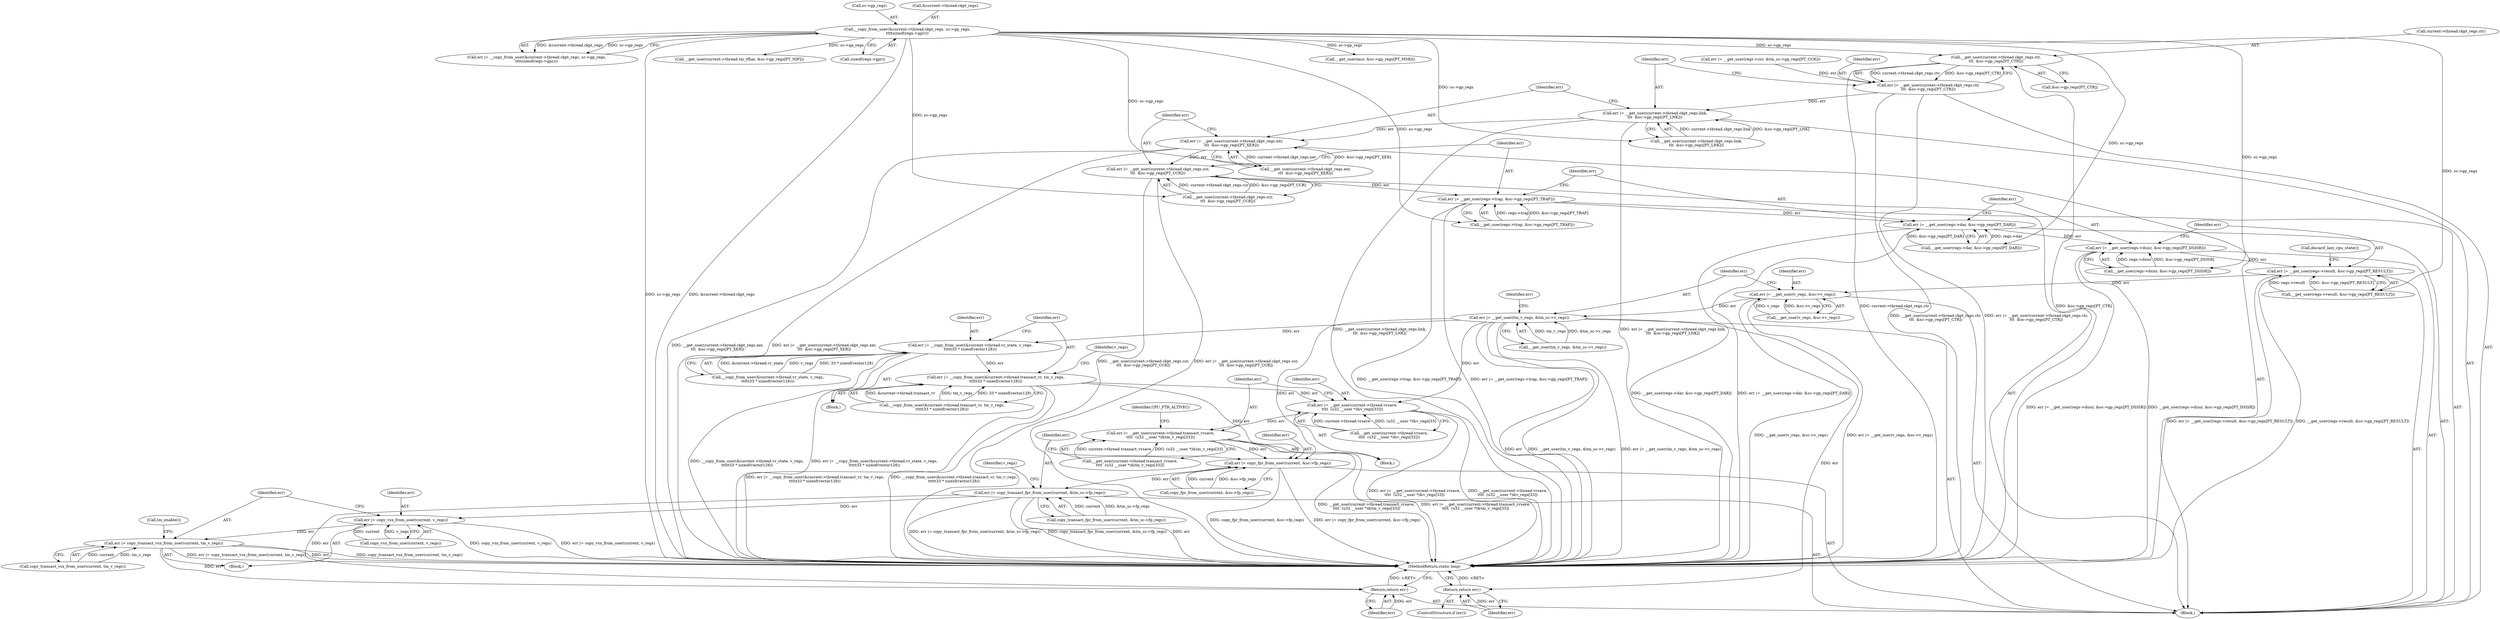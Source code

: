 digraph "0_linux_d2b9d2a5ad5ef04ff978c9923d19730cb05efd55_0@array" {
"1000277" [label="(Call,__get_user(current->thread.ckpt_regs.ctr,\n\t\t\t  &sc->gp_regs[PT_CTR]))"];
"1000145" [label="(Call,__copy_from_user(&current->thread.ckpt_regs, sc->gp_regs,\n\t\t\t\tsizeof(regs->gpr)))"];
"1000275" [label="(Call,err |= __get_user(current->thread.ckpt_regs.ctr,\n\t\t\t  &sc->gp_regs[PT_CTR]))"];
"1000291" [label="(Call,err |= __get_user(current->thread.ckpt_regs.link,\n\t\t\t  &sc->gp_regs[PT_LNK]))"];
"1000307" [label="(Call,err |= __get_user(current->thread.ckpt_regs.xer,\n\t\t\t  &sc->gp_regs[PT_XER]))"];
"1000323" [label="(Call,err |= __get_user(current->thread.ckpt_regs.ccr,\n\t\t\t  &sc->gp_regs[PT_CCR]))"];
"1000339" [label="(Call,err |= __get_user(regs->trap, &sc->gp_regs[PT_TRAP]))"];
"1000351" [label="(Call,err |= __get_user(regs->dar, &sc->gp_regs[PT_DAR]))"];
"1000363" [label="(Call,err |= __get_user(regs->dsisr, &sc->gp_regs[PT_DSISR]))"];
"1000375" [label="(Call,err |= __get_user(regs->result, &sc->gp_regs[PT_RESULT]))"];
"1000402" [label="(Call,err |= __get_user(v_regs, &sc->v_regs))"];
"1000410" [label="(Call,err |= __get_user(tm_v_regs, &tm_sc->v_regs))"];
"1000420" [label="(Return,return err;)"];
"1000465" [label="(Call,err |= __copy_from_user(&current->thread.vr_state, v_regs,\n\t\t\t\t\t33 * sizeof(vector128)))"];
"1000479" [label="(Call,err |= __copy_from_user(&current->thread.transact_vr, tm_v_regs,\n\t\t\t\t\t33 * sizeof(vector128)))"];
"1000534" [label="(Call,err |= __get_user(current->thread.vrsave,\n\t\t\t\t  (u32 __user *)&v_regs[33]))"];
"1000548" [label="(Call,err |= __get_user(current->thread.transact_vrsave,\n\t\t\t\t  (u32 __user *)&tm_v_regs[33]))"];
"1000588" [label="(Call,err |= copy_fpr_from_user(current, &sc->fp_regs))"];
"1000596" [label="(Call,err |= copy_transact_fpr_from_user(current, &tm_sc->fp_regs))"];
"1000619" [label="(Call,err |= copy_vsx_from_user(current, v_regs))"];
"1000624" [label="(Call,err |= copy_transact_vsx_from_user(current, tm_v_regs))"];
"1000717" [label="(Return,return err;)"];
"1000145" [label="(Call,__copy_from_user(&current->thread.ckpt_regs, sc->gp_regs,\n\t\t\t\tsizeof(regs->gpr)))"];
"1000376" [label="(Identifier,err)"];
"1000418" [label="(ControlStructure,if (err))"];
"1000421" [label="(Identifier,err)"];
"1000550" [label="(Call,__get_user(current->thread.transact_vrsave,\n\t\t\t\t  (u32 __user *)&tm_v_regs[33]))"];
"1000276" [label="(Identifier,err)"];
"1000410" [label="(Call,err |= __get_user(tm_v_regs, &tm_sc->v_regs))"];
"1000620" [label="(Identifier,err)"];
"1000580" [label="(Identifier,CPU_FTR_ALTIVEC)"];
"1000625" [label="(Identifier,err)"];
"1000277" [label="(Call,__get_user(current->thread.ckpt_regs.ctr,\n\t\t\t  &sc->gp_regs[PT_CTR]))"];
"1000155" [label="(Call,sizeof(regs->gpr))"];
"1000293" [label="(Call,__get_user(current->thread.ckpt_regs.link,\n\t\t\t  &sc->gp_regs[PT_LNK]))"];
"1000263" [label="(Call,err |= __get_user(regs->ccr, &tm_sc->gp_regs[PT_CCR]))"];
"1000479" [label="(Call,err |= __copy_from_user(&current->thread.transact_vr, tm_v_regs,\n\t\t\t\t\t33 * sizeof(vector128)))"];
"1000402" [label="(Call,err |= __get_user(v_regs, &sc->v_regs))"];
"1000403" [label="(Identifier,err)"];
"1000480" [label="(Identifier,err)"];
"1000412" [label="(Call,__get_user(tm_v_regs, &tm_sc->v_regs))"];
"1000387" [label="(Call,discard_lazy_cpu_state())"];
"1000464" [label="(Block,)"];
"1000481" [label="(Call,__copy_from_user(&current->thread.transact_vr, tm_v_regs,\n\t\t\t\t\t33 * sizeof(vector128)))"];
"1000598" [label="(Call,copy_transact_fpr_from_user(current, &tm_sc->fp_regs))"];
"1000626" [label="(Call,copy_transact_vsx_from_user(current, tm_v_regs))"];
"1000307" [label="(Call,err |= __get_user(current->thread.ckpt_regs.xer,\n\t\t\t  &sc->gp_regs[PT_XER]))"];
"1000143" [label="(Call,err |= __copy_from_user(&current->thread.ckpt_regs, sc->gp_regs,\n\t\t\t\tsizeof(regs->gpr)))"];
"1000352" [label="(Identifier,err)"];
"1000549" [label="(Identifier,err)"];
"1000324" [label="(Identifier,err)"];
"1000534" [label="(Call,err |= __get_user(current->thread.vrsave,\n\t\t\t\t  (u32 __user *)&v_regs[33]))"];
"1000278" [label="(Call,current->thread.ckpt_regs.ctr)"];
"1000589" [label="(Identifier,err)"];
"1000717" [label="(Return,return err;)"];
"1000420" [label="(Return,return err;)"];
"1000152" [label="(Call,sc->gp_regs)"];
"1000533" [label="(Block,)"];
"1000467" [label="(Call,__copy_from_user(&current->thread.vr_state, v_regs,\n\t\t\t\t\t33 * sizeof(vector128)))"];
"1000606" [label="(Identifier,v_regs)"];
"1000365" [label="(Call,__get_user(regs->dsisr, &sc->gp_regs[PT_DSISR]))"];
"1000173" [label="(Call,__get_user(current->thread.tm_tfhar, &sc->gp_regs[PT_NIP]))"];
"1000619" [label="(Call,err |= copy_vsx_from_user(current, v_regs))"];
"1000597" [label="(Identifier,err)"];
"1000121" [label="(Block,)"];
"1000308" [label="(Identifier,err)"];
"1000377" [label="(Call,__get_user(regs->result, &sc->gp_regs[PT_RESULT]))"];
"1000411" [label="(Identifier,err)"];
"1000621" [label="(Call,copy_vsx_from_user(current, v_regs))"];
"1000341" [label="(Call,__get_user(regs->trap, &sc->gp_regs[PT_TRAP]))"];
"1000419" [label="(Identifier,err)"];
"1000465" [label="(Call,err |= __copy_from_user(&current->thread.vr_state, v_regs,\n\t\t\t\t\t33 * sizeof(vector128)))"];
"1000536" [label="(Call,__get_user(current->thread.vrsave,\n\t\t\t\t  (u32 __user *)&v_regs[33]))"];
"1000667" [label="(Call,tm_enable())"];
"1000292" [label="(Identifier,err)"];
"1000340" [label="(Identifier,err)"];
"1000588" [label="(Call,err |= copy_fpr_from_user(current, &sc->fp_regs))"];
"1000612" [label="(Block,)"];
"1000535" [label="(Identifier,err)"];
"1000364" [label="(Identifier,err)"];
"1000363" [label="(Call,err |= __get_user(regs->dsisr, &sc->gp_regs[PT_DSISR]))"];
"1000323" [label="(Call,err |= __get_user(current->thread.ckpt_regs.ccr,\n\t\t\t  &sc->gp_regs[PT_CCR]))"];
"1000528" [label="(Identifier,v_regs)"];
"1000309" [label="(Call,__get_user(current->thread.ckpt_regs.xer,\n\t\t\t  &sc->gp_regs[PT_XER]))"];
"1000548" [label="(Call,err |= __get_user(current->thread.transact_vrsave,\n\t\t\t\t  (u32 __user *)&tm_v_regs[33]))"];
"1000275" [label="(Call,err |= __get_user(current->thread.ckpt_regs.ctr,\n\t\t\t  &sc->gp_regs[PT_CTR]))"];
"1000590" [label="(Call,copy_fpr_from_user(current, &sc->fp_regs))"];
"1000596" [label="(Call,err |= copy_transact_fpr_from_user(current, &tm_sc->fp_regs))"];
"1000285" [label="(Call,&sc->gp_regs[PT_CTR])"];
"1000719" [label="(MethodReturn,static long)"];
"1000339" [label="(Call,err |= __get_user(regs->trap, &sc->gp_regs[PT_TRAP]))"];
"1000624" [label="(Call,err |= copy_transact_vsx_from_user(current, tm_v_regs))"];
"1000718" [label="(Identifier,err)"];
"1000291" [label="(Call,err |= __get_user(current->thread.ckpt_regs.link,\n\t\t\t  &sc->gp_regs[PT_LNK]))"];
"1000353" [label="(Call,__get_user(regs->dar, &sc->gp_regs[PT_DAR]))"];
"1000351" [label="(Call,err |= __get_user(regs->dar, &sc->gp_regs[PT_DAR]))"];
"1000404" [label="(Call,__get_user(v_regs, &sc->v_regs))"];
"1000146" [label="(Call,&current->thread.ckpt_regs)"];
"1000325" [label="(Call,__get_user(current->thread.ckpt_regs.ccr,\n\t\t\t  &sc->gp_regs[PT_CCR]))"];
"1000187" [label="(Call,__get_user(msr, &sc->gp_regs[PT_MSR]))"];
"1000466" [label="(Identifier,err)"];
"1000375" [label="(Call,err |= __get_user(regs->result, &sc->gp_regs[PT_RESULT]))"];
"1000277" -> "1000275"  [label="AST: "];
"1000277" -> "1000285"  [label="CFG: "];
"1000278" -> "1000277"  [label="AST: "];
"1000285" -> "1000277"  [label="AST: "];
"1000275" -> "1000277"  [label="CFG: "];
"1000277" -> "1000719"  [label="DDG: &sc->gp_regs[PT_CTR]"];
"1000277" -> "1000719"  [label="DDG: current->thread.ckpt_regs.ctr"];
"1000277" -> "1000275"  [label="DDG: current->thread.ckpt_regs.ctr"];
"1000277" -> "1000275"  [label="DDG: &sc->gp_regs[PT_CTR]"];
"1000145" -> "1000277"  [label="DDG: sc->gp_regs"];
"1000145" -> "1000143"  [label="AST: "];
"1000145" -> "1000155"  [label="CFG: "];
"1000146" -> "1000145"  [label="AST: "];
"1000152" -> "1000145"  [label="AST: "];
"1000155" -> "1000145"  [label="AST: "];
"1000143" -> "1000145"  [label="CFG: "];
"1000145" -> "1000719"  [label="DDG: sc->gp_regs"];
"1000145" -> "1000719"  [label="DDG: &current->thread.ckpt_regs"];
"1000145" -> "1000143"  [label="DDG: &current->thread.ckpt_regs"];
"1000145" -> "1000143"  [label="DDG: sc->gp_regs"];
"1000145" -> "1000173"  [label="DDG: sc->gp_regs"];
"1000145" -> "1000187"  [label="DDG: sc->gp_regs"];
"1000145" -> "1000293"  [label="DDG: sc->gp_regs"];
"1000145" -> "1000309"  [label="DDG: sc->gp_regs"];
"1000145" -> "1000325"  [label="DDG: sc->gp_regs"];
"1000145" -> "1000341"  [label="DDG: sc->gp_regs"];
"1000145" -> "1000353"  [label="DDG: sc->gp_regs"];
"1000145" -> "1000365"  [label="DDG: sc->gp_regs"];
"1000145" -> "1000377"  [label="DDG: sc->gp_regs"];
"1000275" -> "1000121"  [label="AST: "];
"1000276" -> "1000275"  [label="AST: "];
"1000292" -> "1000275"  [label="CFG: "];
"1000275" -> "1000719"  [label="DDG: err |= __get_user(current->thread.ckpt_regs.ctr,\n\t\t\t  &sc->gp_regs[PT_CTR])"];
"1000275" -> "1000719"  [label="DDG: __get_user(current->thread.ckpt_regs.ctr,\n\t\t\t  &sc->gp_regs[PT_CTR])"];
"1000263" -> "1000275"  [label="DDG: err"];
"1000275" -> "1000291"  [label="DDG: err"];
"1000291" -> "1000121"  [label="AST: "];
"1000291" -> "1000293"  [label="CFG: "];
"1000292" -> "1000291"  [label="AST: "];
"1000293" -> "1000291"  [label="AST: "];
"1000308" -> "1000291"  [label="CFG: "];
"1000291" -> "1000719"  [label="DDG: err |= __get_user(current->thread.ckpt_regs.link,\n\t\t\t  &sc->gp_regs[PT_LNK])"];
"1000291" -> "1000719"  [label="DDG: __get_user(current->thread.ckpt_regs.link,\n\t\t\t  &sc->gp_regs[PT_LNK])"];
"1000293" -> "1000291"  [label="DDG: current->thread.ckpt_regs.link"];
"1000293" -> "1000291"  [label="DDG: &sc->gp_regs[PT_LNK]"];
"1000291" -> "1000307"  [label="DDG: err"];
"1000307" -> "1000121"  [label="AST: "];
"1000307" -> "1000309"  [label="CFG: "];
"1000308" -> "1000307"  [label="AST: "];
"1000309" -> "1000307"  [label="AST: "];
"1000324" -> "1000307"  [label="CFG: "];
"1000307" -> "1000719"  [label="DDG: __get_user(current->thread.ckpt_regs.xer,\n\t\t\t  &sc->gp_regs[PT_XER])"];
"1000307" -> "1000719"  [label="DDG: err |= __get_user(current->thread.ckpt_regs.xer,\n\t\t\t  &sc->gp_regs[PT_XER])"];
"1000309" -> "1000307"  [label="DDG: current->thread.ckpt_regs.xer"];
"1000309" -> "1000307"  [label="DDG: &sc->gp_regs[PT_XER]"];
"1000307" -> "1000323"  [label="DDG: err"];
"1000323" -> "1000121"  [label="AST: "];
"1000323" -> "1000325"  [label="CFG: "];
"1000324" -> "1000323"  [label="AST: "];
"1000325" -> "1000323"  [label="AST: "];
"1000340" -> "1000323"  [label="CFG: "];
"1000323" -> "1000719"  [label="DDG: __get_user(current->thread.ckpt_regs.ccr,\n\t\t\t  &sc->gp_regs[PT_CCR])"];
"1000323" -> "1000719"  [label="DDG: err |= __get_user(current->thread.ckpt_regs.ccr,\n\t\t\t  &sc->gp_regs[PT_CCR])"];
"1000325" -> "1000323"  [label="DDG: current->thread.ckpt_regs.ccr"];
"1000325" -> "1000323"  [label="DDG: &sc->gp_regs[PT_CCR]"];
"1000323" -> "1000339"  [label="DDG: err"];
"1000339" -> "1000121"  [label="AST: "];
"1000339" -> "1000341"  [label="CFG: "];
"1000340" -> "1000339"  [label="AST: "];
"1000341" -> "1000339"  [label="AST: "];
"1000352" -> "1000339"  [label="CFG: "];
"1000339" -> "1000719"  [label="DDG: err |= __get_user(regs->trap, &sc->gp_regs[PT_TRAP])"];
"1000339" -> "1000719"  [label="DDG: __get_user(regs->trap, &sc->gp_regs[PT_TRAP])"];
"1000341" -> "1000339"  [label="DDG: regs->trap"];
"1000341" -> "1000339"  [label="DDG: &sc->gp_regs[PT_TRAP]"];
"1000339" -> "1000351"  [label="DDG: err"];
"1000351" -> "1000121"  [label="AST: "];
"1000351" -> "1000353"  [label="CFG: "];
"1000352" -> "1000351"  [label="AST: "];
"1000353" -> "1000351"  [label="AST: "];
"1000364" -> "1000351"  [label="CFG: "];
"1000351" -> "1000719"  [label="DDG: err |= __get_user(regs->dar, &sc->gp_regs[PT_DAR])"];
"1000351" -> "1000719"  [label="DDG: __get_user(regs->dar, &sc->gp_regs[PT_DAR])"];
"1000353" -> "1000351"  [label="DDG: regs->dar"];
"1000353" -> "1000351"  [label="DDG: &sc->gp_regs[PT_DAR]"];
"1000351" -> "1000363"  [label="DDG: err"];
"1000363" -> "1000121"  [label="AST: "];
"1000363" -> "1000365"  [label="CFG: "];
"1000364" -> "1000363"  [label="AST: "];
"1000365" -> "1000363"  [label="AST: "];
"1000376" -> "1000363"  [label="CFG: "];
"1000363" -> "1000719"  [label="DDG: __get_user(regs->dsisr, &sc->gp_regs[PT_DSISR])"];
"1000363" -> "1000719"  [label="DDG: err |= __get_user(regs->dsisr, &sc->gp_regs[PT_DSISR])"];
"1000365" -> "1000363"  [label="DDG: regs->dsisr"];
"1000365" -> "1000363"  [label="DDG: &sc->gp_regs[PT_DSISR]"];
"1000363" -> "1000375"  [label="DDG: err"];
"1000375" -> "1000121"  [label="AST: "];
"1000375" -> "1000377"  [label="CFG: "];
"1000376" -> "1000375"  [label="AST: "];
"1000377" -> "1000375"  [label="AST: "];
"1000387" -> "1000375"  [label="CFG: "];
"1000375" -> "1000719"  [label="DDG: __get_user(regs->result, &sc->gp_regs[PT_RESULT])"];
"1000375" -> "1000719"  [label="DDG: err |= __get_user(regs->result, &sc->gp_regs[PT_RESULT])"];
"1000377" -> "1000375"  [label="DDG: regs->result"];
"1000377" -> "1000375"  [label="DDG: &sc->gp_regs[PT_RESULT]"];
"1000375" -> "1000402"  [label="DDG: err"];
"1000402" -> "1000121"  [label="AST: "];
"1000402" -> "1000404"  [label="CFG: "];
"1000403" -> "1000402"  [label="AST: "];
"1000404" -> "1000402"  [label="AST: "];
"1000411" -> "1000402"  [label="CFG: "];
"1000402" -> "1000719"  [label="DDG: __get_user(v_regs, &sc->v_regs)"];
"1000402" -> "1000719"  [label="DDG: err |= __get_user(v_regs, &sc->v_regs)"];
"1000404" -> "1000402"  [label="DDG: v_regs"];
"1000404" -> "1000402"  [label="DDG: &sc->v_regs"];
"1000402" -> "1000410"  [label="DDG: err"];
"1000410" -> "1000121"  [label="AST: "];
"1000410" -> "1000412"  [label="CFG: "];
"1000411" -> "1000410"  [label="AST: "];
"1000412" -> "1000410"  [label="AST: "];
"1000419" -> "1000410"  [label="CFG: "];
"1000410" -> "1000719"  [label="DDG: err"];
"1000410" -> "1000719"  [label="DDG: __get_user(tm_v_regs, &tm_sc->v_regs)"];
"1000410" -> "1000719"  [label="DDG: err |= __get_user(tm_v_regs, &tm_sc->v_regs)"];
"1000412" -> "1000410"  [label="DDG: tm_v_regs"];
"1000412" -> "1000410"  [label="DDG: &tm_sc->v_regs"];
"1000410" -> "1000420"  [label="DDG: err"];
"1000410" -> "1000465"  [label="DDG: err"];
"1000410" -> "1000534"  [label="DDG: err"];
"1000410" -> "1000588"  [label="DDG: err"];
"1000420" -> "1000418"  [label="AST: "];
"1000420" -> "1000421"  [label="CFG: "];
"1000421" -> "1000420"  [label="AST: "];
"1000719" -> "1000420"  [label="CFG: "];
"1000420" -> "1000719"  [label="DDG: <RET>"];
"1000421" -> "1000420"  [label="DDG: err"];
"1000465" -> "1000464"  [label="AST: "];
"1000465" -> "1000467"  [label="CFG: "];
"1000466" -> "1000465"  [label="AST: "];
"1000467" -> "1000465"  [label="AST: "];
"1000480" -> "1000465"  [label="CFG: "];
"1000465" -> "1000719"  [label="DDG: err |= __copy_from_user(&current->thread.vr_state, v_regs,\n\t\t\t\t\t33 * sizeof(vector128))"];
"1000465" -> "1000719"  [label="DDG: __copy_from_user(&current->thread.vr_state, v_regs,\n\t\t\t\t\t33 * sizeof(vector128))"];
"1000467" -> "1000465"  [label="DDG: &current->thread.vr_state"];
"1000467" -> "1000465"  [label="DDG: v_regs"];
"1000467" -> "1000465"  [label="DDG: 33 * sizeof(vector128)"];
"1000465" -> "1000479"  [label="DDG: err"];
"1000479" -> "1000464"  [label="AST: "];
"1000479" -> "1000481"  [label="CFG: "];
"1000480" -> "1000479"  [label="AST: "];
"1000481" -> "1000479"  [label="AST: "];
"1000528" -> "1000479"  [label="CFG: "];
"1000479" -> "1000719"  [label="DDG: err |= __copy_from_user(&current->thread.transact_vr, tm_v_regs,\n\t\t\t\t\t33 * sizeof(vector128))"];
"1000479" -> "1000719"  [label="DDG: __copy_from_user(&current->thread.transact_vr, tm_v_regs,\n\t\t\t\t\t33 * sizeof(vector128))"];
"1000481" -> "1000479"  [label="DDG: &current->thread.transact_vr"];
"1000481" -> "1000479"  [label="DDG: tm_v_regs"];
"1000481" -> "1000479"  [label="DDG: 33 * sizeof(vector128)"];
"1000479" -> "1000534"  [label="DDG: err"];
"1000479" -> "1000588"  [label="DDG: err"];
"1000534" -> "1000533"  [label="AST: "];
"1000534" -> "1000536"  [label="CFG: "];
"1000535" -> "1000534"  [label="AST: "];
"1000536" -> "1000534"  [label="AST: "];
"1000549" -> "1000534"  [label="CFG: "];
"1000534" -> "1000719"  [label="DDG: __get_user(current->thread.vrsave,\n\t\t\t\t  (u32 __user *)&v_regs[33])"];
"1000534" -> "1000719"  [label="DDG: err |= __get_user(current->thread.vrsave,\n\t\t\t\t  (u32 __user *)&v_regs[33])"];
"1000536" -> "1000534"  [label="DDG: current->thread.vrsave"];
"1000536" -> "1000534"  [label="DDG: (u32 __user *)&v_regs[33]"];
"1000534" -> "1000548"  [label="DDG: err"];
"1000548" -> "1000533"  [label="AST: "];
"1000548" -> "1000550"  [label="CFG: "];
"1000549" -> "1000548"  [label="AST: "];
"1000550" -> "1000548"  [label="AST: "];
"1000580" -> "1000548"  [label="CFG: "];
"1000548" -> "1000719"  [label="DDG: __get_user(current->thread.transact_vrsave,\n\t\t\t\t  (u32 __user *)&tm_v_regs[33])"];
"1000548" -> "1000719"  [label="DDG: err |= __get_user(current->thread.transact_vrsave,\n\t\t\t\t  (u32 __user *)&tm_v_regs[33])"];
"1000550" -> "1000548"  [label="DDG: current->thread.transact_vrsave"];
"1000550" -> "1000548"  [label="DDG: (u32 __user *)&tm_v_regs[33]"];
"1000548" -> "1000588"  [label="DDG: err"];
"1000588" -> "1000121"  [label="AST: "];
"1000588" -> "1000590"  [label="CFG: "];
"1000589" -> "1000588"  [label="AST: "];
"1000590" -> "1000588"  [label="AST: "];
"1000597" -> "1000588"  [label="CFG: "];
"1000588" -> "1000719"  [label="DDG: copy_fpr_from_user(current, &sc->fp_regs)"];
"1000588" -> "1000719"  [label="DDG: err |= copy_fpr_from_user(current, &sc->fp_regs)"];
"1000590" -> "1000588"  [label="DDG: current"];
"1000590" -> "1000588"  [label="DDG: &sc->fp_regs"];
"1000588" -> "1000596"  [label="DDG: err"];
"1000596" -> "1000121"  [label="AST: "];
"1000596" -> "1000598"  [label="CFG: "];
"1000597" -> "1000596"  [label="AST: "];
"1000598" -> "1000596"  [label="AST: "];
"1000606" -> "1000596"  [label="CFG: "];
"1000596" -> "1000719"  [label="DDG: copy_transact_fpr_from_user(current, &tm_sc->fp_regs)"];
"1000596" -> "1000719"  [label="DDG: err"];
"1000596" -> "1000719"  [label="DDG: err |= copy_transact_fpr_from_user(current, &tm_sc->fp_regs)"];
"1000598" -> "1000596"  [label="DDG: current"];
"1000598" -> "1000596"  [label="DDG: &tm_sc->fp_regs"];
"1000596" -> "1000619"  [label="DDG: err"];
"1000596" -> "1000717"  [label="DDG: err"];
"1000619" -> "1000612"  [label="AST: "];
"1000619" -> "1000621"  [label="CFG: "];
"1000620" -> "1000619"  [label="AST: "];
"1000621" -> "1000619"  [label="AST: "];
"1000625" -> "1000619"  [label="CFG: "];
"1000619" -> "1000719"  [label="DDG: copy_vsx_from_user(current, v_regs)"];
"1000619" -> "1000719"  [label="DDG: err |= copy_vsx_from_user(current, v_regs)"];
"1000621" -> "1000619"  [label="DDG: current"];
"1000621" -> "1000619"  [label="DDG: v_regs"];
"1000619" -> "1000624"  [label="DDG: err"];
"1000624" -> "1000612"  [label="AST: "];
"1000624" -> "1000626"  [label="CFG: "];
"1000625" -> "1000624"  [label="AST: "];
"1000626" -> "1000624"  [label="AST: "];
"1000667" -> "1000624"  [label="CFG: "];
"1000624" -> "1000719"  [label="DDG: copy_transact_vsx_from_user(current, tm_v_regs)"];
"1000624" -> "1000719"  [label="DDG: err |= copy_transact_vsx_from_user(current, tm_v_regs)"];
"1000624" -> "1000719"  [label="DDG: err"];
"1000626" -> "1000624"  [label="DDG: current"];
"1000626" -> "1000624"  [label="DDG: tm_v_regs"];
"1000624" -> "1000717"  [label="DDG: err"];
"1000717" -> "1000121"  [label="AST: "];
"1000717" -> "1000718"  [label="CFG: "];
"1000718" -> "1000717"  [label="AST: "];
"1000719" -> "1000717"  [label="CFG: "];
"1000717" -> "1000719"  [label="DDG: <RET>"];
"1000718" -> "1000717"  [label="DDG: err"];
}
